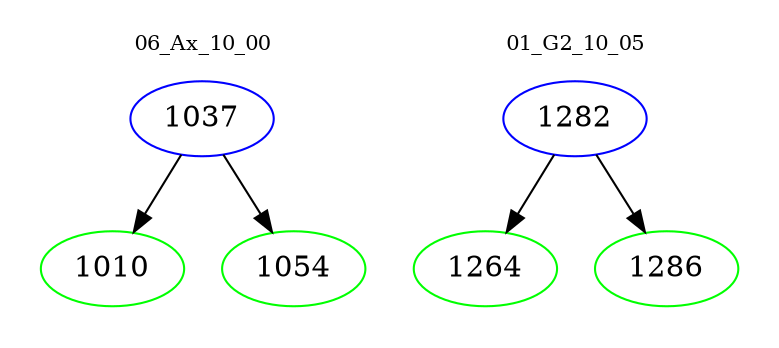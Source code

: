 digraph{
subgraph cluster_0 {
color = white
label = "06_Ax_10_00";
fontsize=10;
T0_1037 [label="1037", color="blue"]
T0_1037 -> T0_1010 [color="black"]
T0_1010 [label="1010", color="green"]
T0_1037 -> T0_1054 [color="black"]
T0_1054 [label="1054", color="green"]
}
subgraph cluster_1 {
color = white
label = "01_G2_10_05";
fontsize=10;
T1_1282 [label="1282", color="blue"]
T1_1282 -> T1_1264 [color="black"]
T1_1264 [label="1264", color="green"]
T1_1282 -> T1_1286 [color="black"]
T1_1286 [label="1286", color="green"]
}
}
